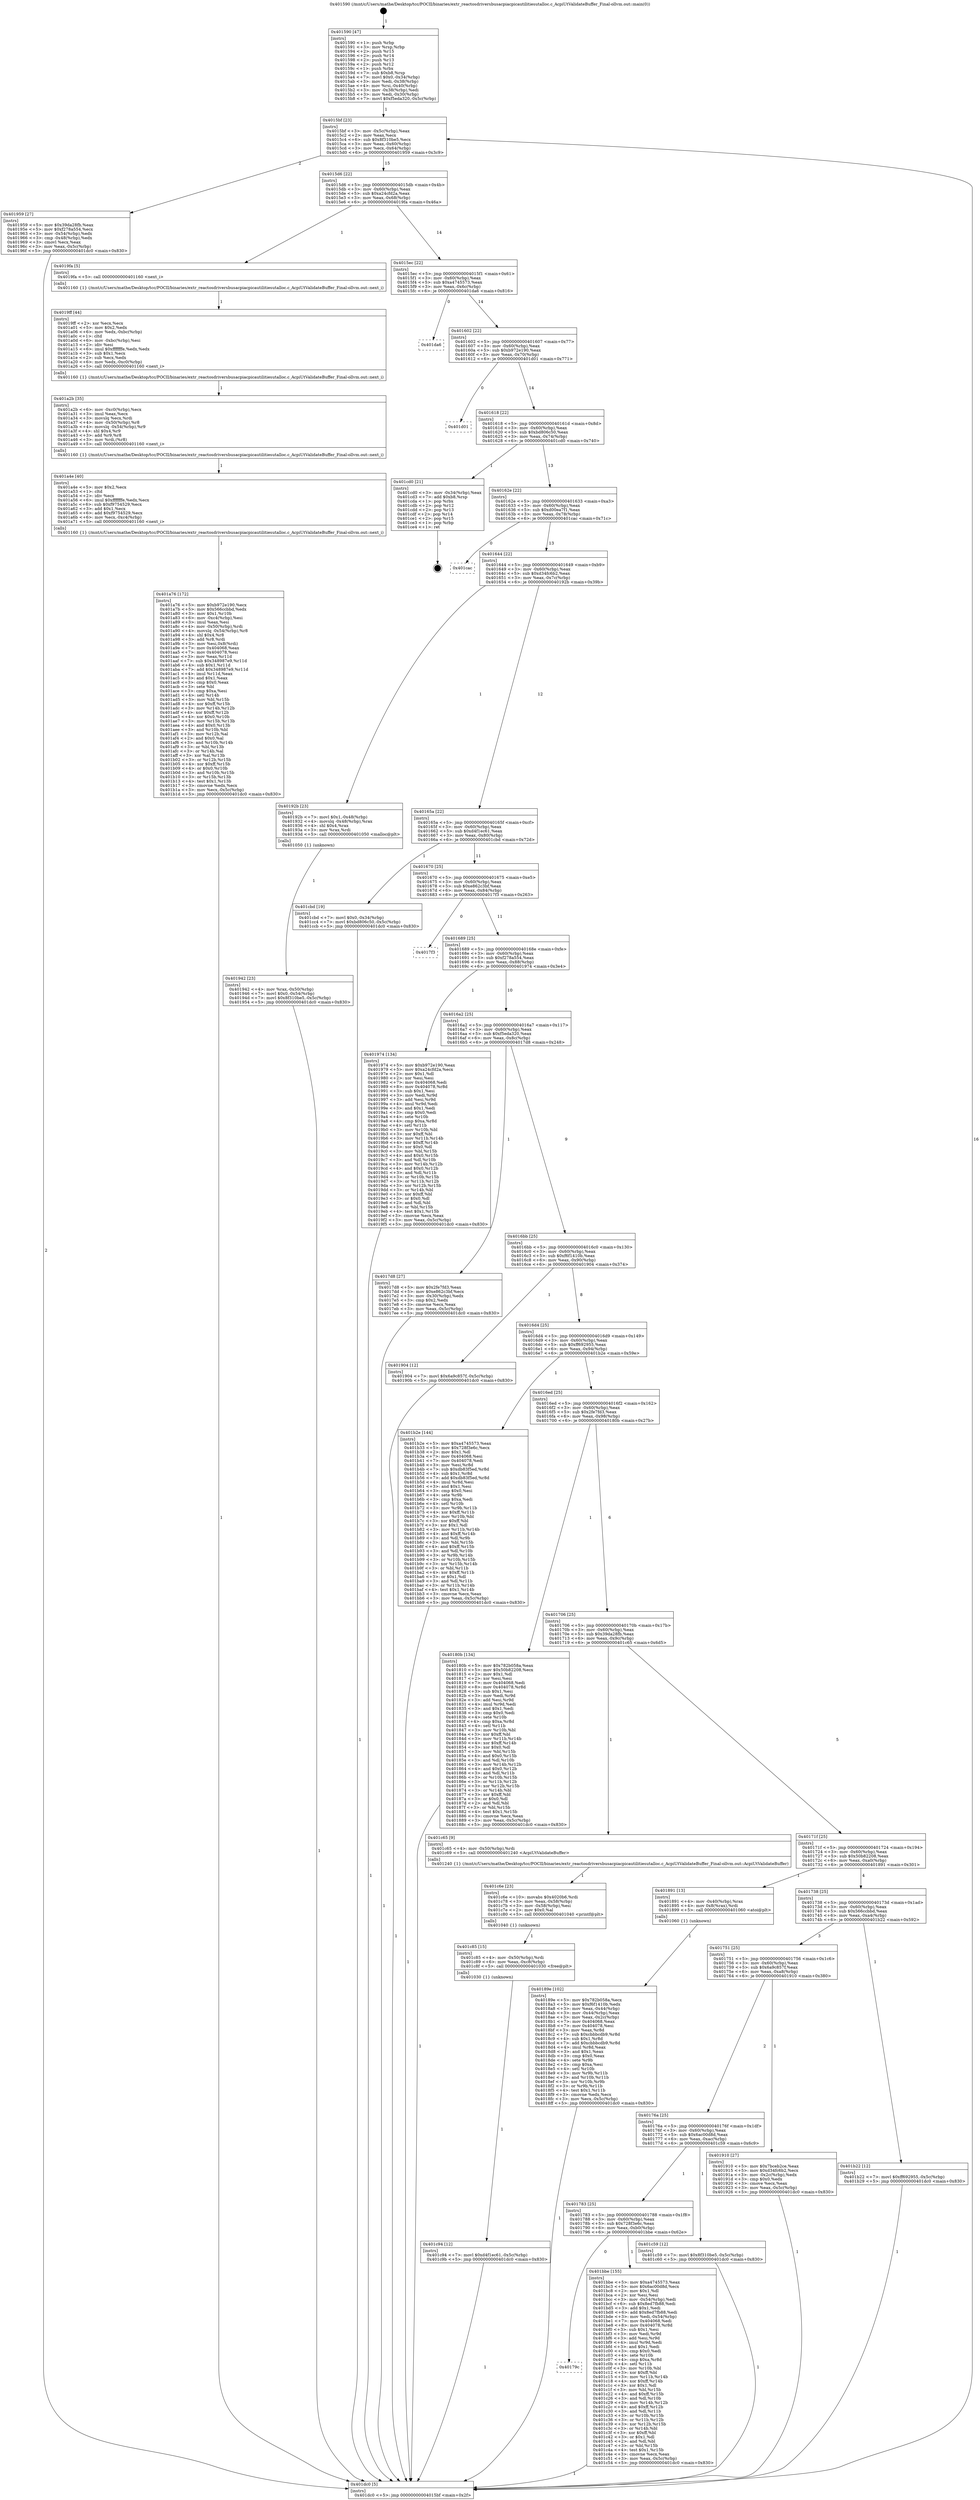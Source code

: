 digraph "0x401590" {
  label = "0x401590 (/mnt/c/Users/mathe/Desktop/tcc/POCII/binaries/extr_reactosdriversbusacpiacpicautilitiesutalloc.c_AcpiUtValidateBuffer_Final-ollvm.out::main(0))"
  labelloc = "t"
  node[shape=record]

  Entry [label="",width=0.3,height=0.3,shape=circle,fillcolor=black,style=filled]
  "0x4015bf" [label="{
     0x4015bf [23]\l
     | [instrs]\l
     &nbsp;&nbsp;0x4015bf \<+3\>: mov -0x5c(%rbp),%eax\l
     &nbsp;&nbsp;0x4015c2 \<+2\>: mov %eax,%ecx\l
     &nbsp;&nbsp;0x4015c4 \<+6\>: sub $0x8f310be5,%ecx\l
     &nbsp;&nbsp;0x4015ca \<+3\>: mov %eax,-0x60(%rbp)\l
     &nbsp;&nbsp;0x4015cd \<+3\>: mov %ecx,-0x64(%rbp)\l
     &nbsp;&nbsp;0x4015d0 \<+6\>: je 0000000000401959 \<main+0x3c9\>\l
  }"]
  "0x401959" [label="{
     0x401959 [27]\l
     | [instrs]\l
     &nbsp;&nbsp;0x401959 \<+5\>: mov $0x39da28fb,%eax\l
     &nbsp;&nbsp;0x40195e \<+5\>: mov $0xf278a554,%ecx\l
     &nbsp;&nbsp;0x401963 \<+3\>: mov -0x54(%rbp),%edx\l
     &nbsp;&nbsp;0x401966 \<+3\>: cmp -0x48(%rbp),%edx\l
     &nbsp;&nbsp;0x401969 \<+3\>: cmovl %ecx,%eax\l
     &nbsp;&nbsp;0x40196c \<+3\>: mov %eax,-0x5c(%rbp)\l
     &nbsp;&nbsp;0x40196f \<+5\>: jmp 0000000000401dc0 \<main+0x830\>\l
  }"]
  "0x4015d6" [label="{
     0x4015d6 [22]\l
     | [instrs]\l
     &nbsp;&nbsp;0x4015d6 \<+5\>: jmp 00000000004015db \<main+0x4b\>\l
     &nbsp;&nbsp;0x4015db \<+3\>: mov -0x60(%rbp),%eax\l
     &nbsp;&nbsp;0x4015de \<+5\>: sub $0xa24cfd2a,%eax\l
     &nbsp;&nbsp;0x4015e3 \<+3\>: mov %eax,-0x68(%rbp)\l
     &nbsp;&nbsp;0x4015e6 \<+6\>: je 00000000004019fa \<main+0x46a\>\l
  }"]
  Exit [label="",width=0.3,height=0.3,shape=circle,fillcolor=black,style=filled,peripheries=2]
  "0x4019fa" [label="{
     0x4019fa [5]\l
     | [instrs]\l
     &nbsp;&nbsp;0x4019fa \<+5\>: call 0000000000401160 \<next_i\>\l
     | [calls]\l
     &nbsp;&nbsp;0x401160 \{1\} (/mnt/c/Users/mathe/Desktop/tcc/POCII/binaries/extr_reactosdriversbusacpiacpicautilitiesutalloc.c_AcpiUtValidateBuffer_Final-ollvm.out::next_i)\l
  }"]
  "0x4015ec" [label="{
     0x4015ec [22]\l
     | [instrs]\l
     &nbsp;&nbsp;0x4015ec \<+5\>: jmp 00000000004015f1 \<main+0x61\>\l
     &nbsp;&nbsp;0x4015f1 \<+3\>: mov -0x60(%rbp),%eax\l
     &nbsp;&nbsp;0x4015f4 \<+5\>: sub $0xa4745573,%eax\l
     &nbsp;&nbsp;0x4015f9 \<+3\>: mov %eax,-0x6c(%rbp)\l
     &nbsp;&nbsp;0x4015fc \<+6\>: je 0000000000401da6 \<main+0x816\>\l
  }"]
  "0x401c94" [label="{
     0x401c94 [12]\l
     | [instrs]\l
     &nbsp;&nbsp;0x401c94 \<+7\>: movl $0xd4f1ec61,-0x5c(%rbp)\l
     &nbsp;&nbsp;0x401c9b \<+5\>: jmp 0000000000401dc0 \<main+0x830\>\l
  }"]
  "0x401da6" [label="{
     0x401da6\l
  }", style=dashed]
  "0x401602" [label="{
     0x401602 [22]\l
     | [instrs]\l
     &nbsp;&nbsp;0x401602 \<+5\>: jmp 0000000000401607 \<main+0x77\>\l
     &nbsp;&nbsp;0x401607 \<+3\>: mov -0x60(%rbp),%eax\l
     &nbsp;&nbsp;0x40160a \<+5\>: sub $0xb972e190,%eax\l
     &nbsp;&nbsp;0x40160f \<+3\>: mov %eax,-0x70(%rbp)\l
     &nbsp;&nbsp;0x401612 \<+6\>: je 0000000000401d01 \<main+0x771\>\l
  }"]
  "0x401c85" [label="{
     0x401c85 [15]\l
     | [instrs]\l
     &nbsp;&nbsp;0x401c85 \<+4\>: mov -0x50(%rbp),%rdi\l
     &nbsp;&nbsp;0x401c89 \<+6\>: mov %eax,-0xc8(%rbp)\l
     &nbsp;&nbsp;0x401c8f \<+5\>: call 0000000000401030 \<free@plt\>\l
     | [calls]\l
     &nbsp;&nbsp;0x401030 \{1\} (unknown)\l
  }"]
  "0x401d01" [label="{
     0x401d01\l
  }", style=dashed]
  "0x401618" [label="{
     0x401618 [22]\l
     | [instrs]\l
     &nbsp;&nbsp;0x401618 \<+5\>: jmp 000000000040161d \<main+0x8d\>\l
     &nbsp;&nbsp;0x40161d \<+3\>: mov -0x60(%rbp),%eax\l
     &nbsp;&nbsp;0x401620 \<+5\>: sub $0xbd806c50,%eax\l
     &nbsp;&nbsp;0x401625 \<+3\>: mov %eax,-0x74(%rbp)\l
     &nbsp;&nbsp;0x401628 \<+6\>: je 0000000000401cd0 \<main+0x740\>\l
  }"]
  "0x401c6e" [label="{
     0x401c6e [23]\l
     | [instrs]\l
     &nbsp;&nbsp;0x401c6e \<+10\>: movabs $0x4020b6,%rdi\l
     &nbsp;&nbsp;0x401c78 \<+3\>: mov %eax,-0x58(%rbp)\l
     &nbsp;&nbsp;0x401c7b \<+3\>: mov -0x58(%rbp),%esi\l
     &nbsp;&nbsp;0x401c7e \<+2\>: mov $0x0,%al\l
     &nbsp;&nbsp;0x401c80 \<+5\>: call 0000000000401040 \<printf@plt\>\l
     | [calls]\l
     &nbsp;&nbsp;0x401040 \{1\} (unknown)\l
  }"]
  "0x401cd0" [label="{
     0x401cd0 [21]\l
     | [instrs]\l
     &nbsp;&nbsp;0x401cd0 \<+3\>: mov -0x34(%rbp),%eax\l
     &nbsp;&nbsp;0x401cd3 \<+7\>: add $0xb8,%rsp\l
     &nbsp;&nbsp;0x401cda \<+1\>: pop %rbx\l
     &nbsp;&nbsp;0x401cdb \<+2\>: pop %r12\l
     &nbsp;&nbsp;0x401cdd \<+2\>: pop %r13\l
     &nbsp;&nbsp;0x401cdf \<+2\>: pop %r14\l
     &nbsp;&nbsp;0x401ce1 \<+2\>: pop %r15\l
     &nbsp;&nbsp;0x401ce3 \<+1\>: pop %rbp\l
     &nbsp;&nbsp;0x401ce4 \<+1\>: ret\l
  }"]
  "0x40162e" [label="{
     0x40162e [22]\l
     | [instrs]\l
     &nbsp;&nbsp;0x40162e \<+5\>: jmp 0000000000401633 \<main+0xa3\>\l
     &nbsp;&nbsp;0x401633 \<+3\>: mov -0x60(%rbp),%eax\l
     &nbsp;&nbsp;0x401636 \<+5\>: sub $0xd00ea7f1,%eax\l
     &nbsp;&nbsp;0x40163b \<+3\>: mov %eax,-0x78(%rbp)\l
     &nbsp;&nbsp;0x40163e \<+6\>: je 0000000000401cac \<main+0x71c\>\l
  }"]
  "0x40179c" [label="{
     0x40179c\l
  }", style=dashed]
  "0x401cac" [label="{
     0x401cac\l
  }", style=dashed]
  "0x401644" [label="{
     0x401644 [22]\l
     | [instrs]\l
     &nbsp;&nbsp;0x401644 \<+5\>: jmp 0000000000401649 \<main+0xb9\>\l
     &nbsp;&nbsp;0x401649 \<+3\>: mov -0x60(%rbp),%eax\l
     &nbsp;&nbsp;0x40164c \<+5\>: sub $0xd34fc6b2,%eax\l
     &nbsp;&nbsp;0x401651 \<+3\>: mov %eax,-0x7c(%rbp)\l
     &nbsp;&nbsp;0x401654 \<+6\>: je 000000000040192b \<main+0x39b\>\l
  }"]
  "0x401bbe" [label="{
     0x401bbe [155]\l
     | [instrs]\l
     &nbsp;&nbsp;0x401bbe \<+5\>: mov $0xa4745573,%eax\l
     &nbsp;&nbsp;0x401bc3 \<+5\>: mov $0x6ac00d8d,%ecx\l
     &nbsp;&nbsp;0x401bc8 \<+2\>: mov $0x1,%dl\l
     &nbsp;&nbsp;0x401bca \<+2\>: xor %esi,%esi\l
     &nbsp;&nbsp;0x401bcc \<+3\>: mov -0x54(%rbp),%edi\l
     &nbsp;&nbsp;0x401bcf \<+6\>: sub $0x8ed7fb88,%edi\l
     &nbsp;&nbsp;0x401bd5 \<+3\>: add $0x1,%edi\l
     &nbsp;&nbsp;0x401bd8 \<+6\>: add $0x8ed7fb88,%edi\l
     &nbsp;&nbsp;0x401bde \<+3\>: mov %edi,-0x54(%rbp)\l
     &nbsp;&nbsp;0x401be1 \<+7\>: mov 0x404068,%edi\l
     &nbsp;&nbsp;0x401be8 \<+8\>: mov 0x404078,%r8d\l
     &nbsp;&nbsp;0x401bf0 \<+3\>: sub $0x1,%esi\l
     &nbsp;&nbsp;0x401bf3 \<+3\>: mov %edi,%r9d\l
     &nbsp;&nbsp;0x401bf6 \<+3\>: add %esi,%r9d\l
     &nbsp;&nbsp;0x401bf9 \<+4\>: imul %r9d,%edi\l
     &nbsp;&nbsp;0x401bfd \<+3\>: and $0x1,%edi\l
     &nbsp;&nbsp;0x401c00 \<+3\>: cmp $0x0,%edi\l
     &nbsp;&nbsp;0x401c03 \<+4\>: sete %r10b\l
     &nbsp;&nbsp;0x401c07 \<+4\>: cmp $0xa,%r8d\l
     &nbsp;&nbsp;0x401c0b \<+4\>: setl %r11b\l
     &nbsp;&nbsp;0x401c0f \<+3\>: mov %r10b,%bl\l
     &nbsp;&nbsp;0x401c12 \<+3\>: xor $0xff,%bl\l
     &nbsp;&nbsp;0x401c15 \<+3\>: mov %r11b,%r14b\l
     &nbsp;&nbsp;0x401c18 \<+4\>: xor $0xff,%r14b\l
     &nbsp;&nbsp;0x401c1c \<+3\>: xor $0x1,%dl\l
     &nbsp;&nbsp;0x401c1f \<+3\>: mov %bl,%r15b\l
     &nbsp;&nbsp;0x401c22 \<+4\>: and $0xff,%r15b\l
     &nbsp;&nbsp;0x401c26 \<+3\>: and %dl,%r10b\l
     &nbsp;&nbsp;0x401c29 \<+3\>: mov %r14b,%r12b\l
     &nbsp;&nbsp;0x401c2c \<+4\>: and $0xff,%r12b\l
     &nbsp;&nbsp;0x401c30 \<+3\>: and %dl,%r11b\l
     &nbsp;&nbsp;0x401c33 \<+3\>: or %r10b,%r15b\l
     &nbsp;&nbsp;0x401c36 \<+3\>: or %r11b,%r12b\l
     &nbsp;&nbsp;0x401c39 \<+3\>: xor %r12b,%r15b\l
     &nbsp;&nbsp;0x401c3c \<+3\>: or %r14b,%bl\l
     &nbsp;&nbsp;0x401c3f \<+3\>: xor $0xff,%bl\l
     &nbsp;&nbsp;0x401c42 \<+3\>: or $0x1,%dl\l
     &nbsp;&nbsp;0x401c45 \<+2\>: and %dl,%bl\l
     &nbsp;&nbsp;0x401c47 \<+3\>: or %bl,%r15b\l
     &nbsp;&nbsp;0x401c4a \<+4\>: test $0x1,%r15b\l
     &nbsp;&nbsp;0x401c4e \<+3\>: cmovne %ecx,%eax\l
     &nbsp;&nbsp;0x401c51 \<+3\>: mov %eax,-0x5c(%rbp)\l
     &nbsp;&nbsp;0x401c54 \<+5\>: jmp 0000000000401dc0 \<main+0x830\>\l
  }"]
  "0x40192b" [label="{
     0x40192b [23]\l
     | [instrs]\l
     &nbsp;&nbsp;0x40192b \<+7\>: movl $0x1,-0x48(%rbp)\l
     &nbsp;&nbsp;0x401932 \<+4\>: movslq -0x48(%rbp),%rax\l
     &nbsp;&nbsp;0x401936 \<+4\>: shl $0x4,%rax\l
     &nbsp;&nbsp;0x40193a \<+3\>: mov %rax,%rdi\l
     &nbsp;&nbsp;0x40193d \<+5\>: call 0000000000401050 \<malloc@plt\>\l
     | [calls]\l
     &nbsp;&nbsp;0x401050 \{1\} (unknown)\l
  }"]
  "0x40165a" [label="{
     0x40165a [22]\l
     | [instrs]\l
     &nbsp;&nbsp;0x40165a \<+5\>: jmp 000000000040165f \<main+0xcf\>\l
     &nbsp;&nbsp;0x40165f \<+3\>: mov -0x60(%rbp),%eax\l
     &nbsp;&nbsp;0x401662 \<+5\>: sub $0xd4f1ec61,%eax\l
     &nbsp;&nbsp;0x401667 \<+3\>: mov %eax,-0x80(%rbp)\l
     &nbsp;&nbsp;0x40166a \<+6\>: je 0000000000401cbd \<main+0x72d\>\l
  }"]
  "0x401783" [label="{
     0x401783 [25]\l
     | [instrs]\l
     &nbsp;&nbsp;0x401783 \<+5\>: jmp 0000000000401788 \<main+0x1f8\>\l
     &nbsp;&nbsp;0x401788 \<+3\>: mov -0x60(%rbp),%eax\l
     &nbsp;&nbsp;0x40178b \<+5\>: sub $0x728f3e6c,%eax\l
     &nbsp;&nbsp;0x401790 \<+6\>: mov %eax,-0xb0(%rbp)\l
     &nbsp;&nbsp;0x401796 \<+6\>: je 0000000000401bbe \<main+0x62e\>\l
  }"]
  "0x401cbd" [label="{
     0x401cbd [19]\l
     | [instrs]\l
     &nbsp;&nbsp;0x401cbd \<+7\>: movl $0x0,-0x34(%rbp)\l
     &nbsp;&nbsp;0x401cc4 \<+7\>: movl $0xbd806c50,-0x5c(%rbp)\l
     &nbsp;&nbsp;0x401ccb \<+5\>: jmp 0000000000401dc0 \<main+0x830\>\l
  }"]
  "0x401670" [label="{
     0x401670 [25]\l
     | [instrs]\l
     &nbsp;&nbsp;0x401670 \<+5\>: jmp 0000000000401675 \<main+0xe5\>\l
     &nbsp;&nbsp;0x401675 \<+3\>: mov -0x60(%rbp),%eax\l
     &nbsp;&nbsp;0x401678 \<+5\>: sub $0xe862c3bf,%eax\l
     &nbsp;&nbsp;0x40167d \<+6\>: mov %eax,-0x84(%rbp)\l
     &nbsp;&nbsp;0x401683 \<+6\>: je 00000000004017f3 \<main+0x263\>\l
  }"]
  "0x401c59" [label="{
     0x401c59 [12]\l
     | [instrs]\l
     &nbsp;&nbsp;0x401c59 \<+7\>: movl $0x8f310be5,-0x5c(%rbp)\l
     &nbsp;&nbsp;0x401c60 \<+5\>: jmp 0000000000401dc0 \<main+0x830\>\l
  }"]
  "0x4017f3" [label="{
     0x4017f3\l
  }", style=dashed]
  "0x401689" [label="{
     0x401689 [25]\l
     | [instrs]\l
     &nbsp;&nbsp;0x401689 \<+5\>: jmp 000000000040168e \<main+0xfe\>\l
     &nbsp;&nbsp;0x40168e \<+3\>: mov -0x60(%rbp),%eax\l
     &nbsp;&nbsp;0x401691 \<+5\>: sub $0xf278a554,%eax\l
     &nbsp;&nbsp;0x401696 \<+6\>: mov %eax,-0x88(%rbp)\l
     &nbsp;&nbsp;0x40169c \<+6\>: je 0000000000401974 \<main+0x3e4\>\l
  }"]
  "0x401a76" [label="{
     0x401a76 [172]\l
     | [instrs]\l
     &nbsp;&nbsp;0x401a76 \<+5\>: mov $0xb972e190,%ecx\l
     &nbsp;&nbsp;0x401a7b \<+5\>: mov $0x566ccbbd,%edx\l
     &nbsp;&nbsp;0x401a80 \<+3\>: mov $0x1,%r10b\l
     &nbsp;&nbsp;0x401a83 \<+6\>: mov -0xc4(%rbp),%esi\l
     &nbsp;&nbsp;0x401a89 \<+3\>: imul %eax,%esi\l
     &nbsp;&nbsp;0x401a8c \<+4\>: mov -0x50(%rbp),%rdi\l
     &nbsp;&nbsp;0x401a90 \<+4\>: movslq -0x54(%rbp),%r8\l
     &nbsp;&nbsp;0x401a94 \<+4\>: shl $0x4,%r8\l
     &nbsp;&nbsp;0x401a98 \<+3\>: add %r8,%rdi\l
     &nbsp;&nbsp;0x401a9b \<+3\>: mov %esi,0x8(%rdi)\l
     &nbsp;&nbsp;0x401a9e \<+7\>: mov 0x404068,%eax\l
     &nbsp;&nbsp;0x401aa5 \<+7\>: mov 0x404078,%esi\l
     &nbsp;&nbsp;0x401aac \<+3\>: mov %eax,%r11d\l
     &nbsp;&nbsp;0x401aaf \<+7\>: sub $0x348987e9,%r11d\l
     &nbsp;&nbsp;0x401ab6 \<+4\>: sub $0x1,%r11d\l
     &nbsp;&nbsp;0x401aba \<+7\>: add $0x348987e9,%r11d\l
     &nbsp;&nbsp;0x401ac1 \<+4\>: imul %r11d,%eax\l
     &nbsp;&nbsp;0x401ac5 \<+3\>: and $0x1,%eax\l
     &nbsp;&nbsp;0x401ac8 \<+3\>: cmp $0x0,%eax\l
     &nbsp;&nbsp;0x401acb \<+3\>: sete %bl\l
     &nbsp;&nbsp;0x401ace \<+3\>: cmp $0xa,%esi\l
     &nbsp;&nbsp;0x401ad1 \<+4\>: setl %r14b\l
     &nbsp;&nbsp;0x401ad5 \<+3\>: mov %bl,%r15b\l
     &nbsp;&nbsp;0x401ad8 \<+4\>: xor $0xff,%r15b\l
     &nbsp;&nbsp;0x401adc \<+3\>: mov %r14b,%r12b\l
     &nbsp;&nbsp;0x401adf \<+4\>: xor $0xff,%r12b\l
     &nbsp;&nbsp;0x401ae3 \<+4\>: xor $0x0,%r10b\l
     &nbsp;&nbsp;0x401ae7 \<+3\>: mov %r15b,%r13b\l
     &nbsp;&nbsp;0x401aea \<+4\>: and $0x0,%r13b\l
     &nbsp;&nbsp;0x401aee \<+3\>: and %r10b,%bl\l
     &nbsp;&nbsp;0x401af1 \<+3\>: mov %r12b,%al\l
     &nbsp;&nbsp;0x401af4 \<+2\>: and $0x0,%al\l
     &nbsp;&nbsp;0x401af6 \<+3\>: and %r10b,%r14b\l
     &nbsp;&nbsp;0x401af9 \<+3\>: or %bl,%r13b\l
     &nbsp;&nbsp;0x401afc \<+3\>: or %r14b,%al\l
     &nbsp;&nbsp;0x401aff \<+3\>: xor %al,%r13b\l
     &nbsp;&nbsp;0x401b02 \<+3\>: or %r12b,%r15b\l
     &nbsp;&nbsp;0x401b05 \<+4\>: xor $0xff,%r15b\l
     &nbsp;&nbsp;0x401b09 \<+4\>: or $0x0,%r10b\l
     &nbsp;&nbsp;0x401b0d \<+3\>: and %r10b,%r15b\l
     &nbsp;&nbsp;0x401b10 \<+3\>: or %r15b,%r13b\l
     &nbsp;&nbsp;0x401b13 \<+4\>: test $0x1,%r13b\l
     &nbsp;&nbsp;0x401b17 \<+3\>: cmovne %edx,%ecx\l
     &nbsp;&nbsp;0x401b1a \<+3\>: mov %ecx,-0x5c(%rbp)\l
     &nbsp;&nbsp;0x401b1d \<+5\>: jmp 0000000000401dc0 \<main+0x830\>\l
  }"]
  "0x401974" [label="{
     0x401974 [134]\l
     | [instrs]\l
     &nbsp;&nbsp;0x401974 \<+5\>: mov $0xb972e190,%eax\l
     &nbsp;&nbsp;0x401979 \<+5\>: mov $0xa24cfd2a,%ecx\l
     &nbsp;&nbsp;0x40197e \<+2\>: mov $0x1,%dl\l
     &nbsp;&nbsp;0x401980 \<+2\>: xor %esi,%esi\l
     &nbsp;&nbsp;0x401982 \<+7\>: mov 0x404068,%edi\l
     &nbsp;&nbsp;0x401989 \<+8\>: mov 0x404078,%r8d\l
     &nbsp;&nbsp;0x401991 \<+3\>: sub $0x1,%esi\l
     &nbsp;&nbsp;0x401994 \<+3\>: mov %edi,%r9d\l
     &nbsp;&nbsp;0x401997 \<+3\>: add %esi,%r9d\l
     &nbsp;&nbsp;0x40199a \<+4\>: imul %r9d,%edi\l
     &nbsp;&nbsp;0x40199e \<+3\>: and $0x1,%edi\l
     &nbsp;&nbsp;0x4019a1 \<+3\>: cmp $0x0,%edi\l
     &nbsp;&nbsp;0x4019a4 \<+4\>: sete %r10b\l
     &nbsp;&nbsp;0x4019a8 \<+4\>: cmp $0xa,%r8d\l
     &nbsp;&nbsp;0x4019ac \<+4\>: setl %r11b\l
     &nbsp;&nbsp;0x4019b0 \<+3\>: mov %r10b,%bl\l
     &nbsp;&nbsp;0x4019b3 \<+3\>: xor $0xff,%bl\l
     &nbsp;&nbsp;0x4019b6 \<+3\>: mov %r11b,%r14b\l
     &nbsp;&nbsp;0x4019b9 \<+4\>: xor $0xff,%r14b\l
     &nbsp;&nbsp;0x4019bd \<+3\>: xor $0x0,%dl\l
     &nbsp;&nbsp;0x4019c0 \<+3\>: mov %bl,%r15b\l
     &nbsp;&nbsp;0x4019c3 \<+4\>: and $0x0,%r15b\l
     &nbsp;&nbsp;0x4019c7 \<+3\>: and %dl,%r10b\l
     &nbsp;&nbsp;0x4019ca \<+3\>: mov %r14b,%r12b\l
     &nbsp;&nbsp;0x4019cd \<+4\>: and $0x0,%r12b\l
     &nbsp;&nbsp;0x4019d1 \<+3\>: and %dl,%r11b\l
     &nbsp;&nbsp;0x4019d4 \<+3\>: or %r10b,%r15b\l
     &nbsp;&nbsp;0x4019d7 \<+3\>: or %r11b,%r12b\l
     &nbsp;&nbsp;0x4019da \<+3\>: xor %r12b,%r15b\l
     &nbsp;&nbsp;0x4019dd \<+3\>: or %r14b,%bl\l
     &nbsp;&nbsp;0x4019e0 \<+3\>: xor $0xff,%bl\l
     &nbsp;&nbsp;0x4019e3 \<+3\>: or $0x0,%dl\l
     &nbsp;&nbsp;0x4019e6 \<+2\>: and %dl,%bl\l
     &nbsp;&nbsp;0x4019e8 \<+3\>: or %bl,%r15b\l
     &nbsp;&nbsp;0x4019eb \<+4\>: test $0x1,%r15b\l
     &nbsp;&nbsp;0x4019ef \<+3\>: cmovne %ecx,%eax\l
     &nbsp;&nbsp;0x4019f2 \<+3\>: mov %eax,-0x5c(%rbp)\l
     &nbsp;&nbsp;0x4019f5 \<+5\>: jmp 0000000000401dc0 \<main+0x830\>\l
  }"]
  "0x4016a2" [label="{
     0x4016a2 [25]\l
     | [instrs]\l
     &nbsp;&nbsp;0x4016a2 \<+5\>: jmp 00000000004016a7 \<main+0x117\>\l
     &nbsp;&nbsp;0x4016a7 \<+3\>: mov -0x60(%rbp),%eax\l
     &nbsp;&nbsp;0x4016aa \<+5\>: sub $0xf5eda320,%eax\l
     &nbsp;&nbsp;0x4016af \<+6\>: mov %eax,-0x8c(%rbp)\l
     &nbsp;&nbsp;0x4016b5 \<+6\>: je 00000000004017d8 \<main+0x248\>\l
  }"]
  "0x401a4e" [label="{
     0x401a4e [40]\l
     | [instrs]\l
     &nbsp;&nbsp;0x401a4e \<+5\>: mov $0x2,%ecx\l
     &nbsp;&nbsp;0x401a53 \<+1\>: cltd\l
     &nbsp;&nbsp;0x401a54 \<+2\>: idiv %ecx\l
     &nbsp;&nbsp;0x401a56 \<+6\>: imul $0xfffffffe,%edx,%ecx\l
     &nbsp;&nbsp;0x401a5c \<+6\>: sub $0xf9754529,%ecx\l
     &nbsp;&nbsp;0x401a62 \<+3\>: add $0x1,%ecx\l
     &nbsp;&nbsp;0x401a65 \<+6\>: add $0xf9754529,%ecx\l
     &nbsp;&nbsp;0x401a6b \<+6\>: mov %ecx,-0xc4(%rbp)\l
     &nbsp;&nbsp;0x401a71 \<+5\>: call 0000000000401160 \<next_i\>\l
     | [calls]\l
     &nbsp;&nbsp;0x401160 \{1\} (/mnt/c/Users/mathe/Desktop/tcc/POCII/binaries/extr_reactosdriversbusacpiacpicautilitiesutalloc.c_AcpiUtValidateBuffer_Final-ollvm.out::next_i)\l
  }"]
  "0x4017d8" [label="{
     0x4017d8 [27]\l
     | [instrs]\l
     &nbsp;&nbsp;0x4017d8 \<+5\>: mov $0x2fe7fd3,%eax\l
     &nbsp;&nbsp;0x4017dd \<+5\>: mov $0xe862c3bf,%ecx\l
     &nbsp;&nbsp;0x4017e2 \<+3\>: mov -0x30(%rbp),%edx\l
     &nbsp;&nbsp;0x4017e5 \<+3\>: cmp $0x2,%edx\l
     &nbsp;&nbsp;0x4017e8 \<+3\>: cmovne %ecx,%eax\l
     &nbsp;&nbsp;0x4017eb \<+3\>: mov %eax,-0x5c(%rbp)\l
     &nbsp;&nbsp;0x4017ee \<+5\>: jmp 0000000000401dc0 \<main+0x830\>\l
  }"]
  "0x4016bb" [label="{
     0x4016bb [25]\l
     | [instrs]\l
     &nbsp;&nbsp;0x4016bb \<+5\>: jmp 00000000004016c0 \<main+0x130\>\l
     &nbsp;&nbsp;0x4016c0 \<+3\>: mov -0x60(%rbp),%eax\l
     &nbsp;&nbsp;0x4016c3 \<+5\>: sub $0xf6f1410b,%eax\l
     &nbsp;&nbsp;0x4016c8 \<+6\>: mov %eax,-0x90(%rbp)\l
     &nbsp;&nbsp;0x4016ce \<+6\>: je 0000000000401904 \<main+0x374\>\l
  }"]
  "0x401dc0" [label="{
     0x401dc0 [5]\l
     | [instrs]\l
     &nbsp;&nbsp;0x401dc0 \<+5\>: jmp 00000000004015bf \<main+0x2f\>\l
  }"]
  "0x401590" [label="{
     0x401590 [47]\l
     | [instrs]\l
     &nbsp;&nbsp;0x401590 \<+1\>: push %rbp\l
     &nbsp;&nbsp;0x401591 \<+3\>: mov %rsp,%rbp\l
     &nbsp;&nbsp;0x401594 \<+2\>: push %r15\l
     &nbsp;&nbsp;0x401596 \<+2\>: push %r14\l
     &nbsp;&nbsp;0x401598 \<+2\>: push %r13\l
     &nbsp;&nbsp;0x40159a \<+2\>: push %r12\l
     &nbsp;&nbsp;0x40159c \<+1\>: push %rbx\l
     &nbsp;&nbsp;0x40159d \<+7\>: sub $0xb8,%rsp\l
     &nbsp;&nbsp;0x4015a4 \<+7\>: movl $0x0,-0x34(%rbp)\l
     &nbsp;&nbsp;0x4015ab \<+3\>: mov %edi,-0x38(%rbp)\l
     &nbsp;&nbsp;0x4015ae \<+4\>: mov %rsi,-0x40(%rbp)\l
     &nbsp;&nbsp;0x4015b2 \<+3\>: mov -0x38(%rbp),%edi\l
     &nbsp;&nbsp;0x4015b5 \<+3\>: mov %edi,-0x30(%rbp)\l
     &nbsp;&nbsp;0x4015b8 \<+7\>: movl $0xf5eda320,-0x5c(%rbp)\l
  }"]
  "0x401a2b" [label="{
     0x401a2b [35]\l
     | [instrs]\l
     &nbsp;&nbsp;0x401a2b \<+6\>: mov -0xc0(%rbp),%ecx\l
     &nbsp;&nbsp;0x401a31 \<+3\>: imul %eax,%ecx\l
     &nbsp;&nbsp;0x401a34 \<+3\>: movslq %ecx,%rdi\l
     &nbsp;&nbsp;0x401a37 \<+4\>: mov -0x50(%rbp),%r8\l
     &nbsp;&nbsp;0x401a3b \<+4\>: movslq -0x54(%rbp),%r9\l
     &nbsp;&nbsp;0x401a3f \<+4\>: shl $0x4,%r9\l
     &nbsp;&nbsp;0x401a43 \<+3\>: add %r9,%r8\l
     &nbsp;&nbsp;0x401a46 \<+3\>: mov %rdi,(%r8)\l
     &nbsp;&nbsp;0x401a49 \<+5\>: call 0000000000401160 \<next_i\>\l
     | [calls]\l
     &nbsp;&nbsp;0x401160 \{1\} (/mnt/c/Users/mathe/Desktop/tcc/POCII/binaries/extr_reactosdriversbusacpiacpicautilitiesutalloc.c_AcpiUtValidateBuffer_Final-ollvm.out::next_i)\l
  }"]
  "0x401904" [label="{
     0x401904 [12]\l
     | [instrs]\l
     &nbsp;&nbsp;0x401904 \<+7\>: movl $0x6a9c857f,-0x5c(%rbp)\l
     &nbsp;&nbsp;0x40190b \<+5\>: jmp 0000000000401dc0 \<main+0x830\>\l
  }"]
  "0x4016d4" [label="{
     0x4016d4 [25]\l
     | [instrs]\l
     &nbsp;&nbsp;0x4016d4 \<+5\>: jmp 00000000004016d9 \<main+0x149\>\l
     &nbsp;&nbsp;0x4016d9 \<+3\>: mov -0x60(%rbp),%eax\l
     &nbsp;&nbsp;0x4016dc \<+5\>: sub $0xff692955,%eax\l
     &nbsp;&nbsp;0x4016e1 \<+6\>: mov %eax,-0x94(%rbp)\l
     &nbsp;&nbsp;0x4016e7 \<+6\>: je 0000000000401b2e \<main+0x59e\>\l
  }"]
  "0x4019ff" [label="{
     0x4019ff [44]\l
     | [instrs]\l
     &nbsp;&nbsp;0x4019ff \<+2\>: xor %ecx,%ecx\l
     &nbsp;&nbsp;0x401a01 \<+5\>: mov $0x2,%edx\l
     &nbsp;&nbsp;0x401a06 \<+6\>: mov %edx,-0xbc(%rbp)\l
     &nbsp;&nbsp;0x401a0c \<+1\>: cltd\l
     &nbsp;&nbsp;0x401a0d \<+6\>: mov -0xbc(%rbp),%esi\l
     &nbsp;&nbsp;0x401a13 \<+2\>: idiv %esi\l
     &nbsp;&nbsp;0x401a15 \<+6\>: imul $0xfffffffe,%edx,%edx\l
     &nbsp;&nbsp;0x401a1b \<+3\>: sub $0x1,%ecx\l
     &nbsp;&nbsp;0x401a1e \<+2\>: sub %ecx,%edx\l
     &nbsp;&nbsp;0x401a20 \<+6\>: mov %edx,-0xc0(%rbp)\l
     &nbsp;&nbsp;0x401a26 \<+5\>: call 0000000000401160 \<next_i\>\l
     | [calls]\l
     &nbsp;&nbsp;0x401160 \{1\} (/mnt/c/Users/mathe/Desktop/tcc/POCII/binaries/extr_reactosdriversbusacpiacpicautilitiesutalloc.c_AcpiUtValidateBuffer_Final-ollvm.out::next_i)\l
  }"]
  "0x401b2e" [label="{
     0x401b2e [144]\l
     | [instrs]\l
     &nbsp;&nbsp;0x401b2e \<+5\>: mov $0xa4745573,%eax\l
     &nbsp;&nbsp;0x401b33 \<+5\>: mov $0x728f3e6c,%ecx\l
     &nbsp;&nbsp;0x401b38 \<+2\>: mov $0x1,%dl\l
     &nbsp;&nbsp;0x401b3a \<+7\>: mov 0x404068,%esi\l
     &nbsp;&nbsp;0x401b41 \<+7\>: mov 0x404078,%edi\l
     &nbsp;&nbsp;0x401b48 \<+3\>: mov %esi,%r8d\l
     &nbsp;&nbsp;0x401b4b \<+7\>: sub $0xdb83f5ed,%r8d\l
     &nbsp;&nbsp;0x401b52 \<+4\>: sub $0x1,%r8d\l
     &nbsp;&nbsp;0x401b56 \<+7\>: add $0xdb83f5ed,%r8d\l
     &nbsp;&nbsp;0x401b5d \<+4\>: imul %r8d,%esi\l
     &nbsp;&nbsp;0x401b61 \<+3\>: and $0x1,%esi\l
     &nbsp;&nbsp;0x401b64 \<+3\>: cmp $0x0,%esi\l
     &nbsp;&nbsp;0x401b67 \<+4\>: sete %r9b\l
     &nbsp;&nbsp;0x401b6b \<+3\>: cmp $0xa,%edi\l
     &nbsp;&nbsp;0x401b6e \<+4\>: setl %r10b\l
     &nbsp;&nbsp;0x401b72 \<+3\>: mov %r9b,%r11b\l
     &nbsp;&nbsp;0x401b75 \<+4\>: xor $0xff,%r11b\l
     &nbsp;&nbsp;0x401b79 \<+3\>: mov %r10b,%bl\l
     &nbsp;&nbsp;0x401b7c \<+3\>: xor $0xff,%bl\l
     &nbsp;&nbsp;0x401b7f \<+3\>: xor $0x1,%dl\l
     &nbsp;&nbsp;0x401b82 \<+3\>: mov %r11b,%r14b\l
     &nbsp;&nbsp;0x401b85 \<+4\>: and $0xff,%r14b\l
     &nbsp;&nbsp;0x401b89 \<+3\>: and %dl,%r9b\l
     &nbsp;&nbsp;0x401b8c \<+3\>: mov %bl,%r15b\l
     &nbsp;&nbsp;0x401b8f \<+4\>: and $0xff,%r15b\l
     &nbsp;&nbsp;0x401b93 \<+3\>: and %dl,%r10b\l
     &nbsp;&nbsp;0x401b96 \<+3\>: or %r9b,%r14b\l
     &nbsp;&nbsp;0x401b99 \<+3\>: or %r10b,%r15b\l
     &nbsp;&nbsp;0x401b9c \<+3\>: xor %r15b,%r14b\l
     &nbsp;&nbsp;0x401b9f \<+3\>: or %bl,%r11b\l
     &nbsp;&nbsp;0x401ba2 \<+4\>: xor $0xff,%r11b\l
     &nbsp;&nbsp;0x401ba6 \<+3\>: or $0x1,%dl\l
     &nbsp;&nbsp;0x401ba9 \<+3\>: and %dl,%r11b\l
     &nbsp;&nbsp;0x401bac \<+3\>: or %r11b,%r14b\l
     &nbsp;&nbsp;0x401baf \<+4\>: test $0x1,%r14b\l
     &nbsp;&nbsp;0x401bb3 \<+3\>: cmovne %ecx,%eax\l
     &nbsp;&nbsp;0x401bb6 \<+3\>: mov %eax,-0x5c(%rbp)\l
     &nbsp;&nbsp;0x401bb9 \<+5\>: jmp 0000000000401dc0 \<main+0x830\>\l
  }"]
  "0x4016ed" [label="{
     0x4016ed [25]\l
     | [instrs]\l
     &nbsp;&nbsp;0x4016ed \<+5\>: jmp 00000000004016f2 \<main+0x162\>\l
     &nbsp;&nbsp;0x4016f2 \<+3\>: mov -0x60(%rbp),%eax\l
     &nbsp;&nbsp;0x4016f5 \<+5\>: sub $0x2fe7fd3,%eax\l
     &nbsp;&nbsp;0x4016fa \<+6\>: mov %eax,-0x98(%rbp)\l
     &nbsp;&nbsp;0x401700 \<+6\>: je 000000000040180b \<main+0x27b\>\l
  }"]
  "0x401942" [label="{
     0x401942 [23]\l
     | [instrs]\l
     &nbsp;&nbsp;0x401942 \<+4\>: mov %rax,-0x50(%rbp)\l
     &nbsp;&nbsp;0x401946 \<+7\>: movl $0x0,-0x54(%rbp)\l
     &nbsp;&nbsp;0x40194d \<+7\>: movl $0x8f310be5,-0x5c(%rbp)\l
     &nbsp;&nbsp;0x401954 \<+5\>: jmp 0000000000401dc0 \<main+0x830\>\l
  }"]
  "0x40180b" [label="{
     0x40180b [134]\l
     | [instrs]\l
     &nbsp;&nbsp;0x40180b \<+5\>: mov $0x782b058a,%eax\l
     &nbsp;&nbsp;0x401810 \<+5\>: mov $0x50b82208,%ecx\l
     &nbsp;&nbsp;0x401815 \<+2\>: mov $0x1,%dl\l
     &nbsp;&nbsp;0x401817 \<+2\>: xor %esi,%esi\l
     &nbsp;&nbsp;0x401819 \<+7\>: mov 0x404068,%edi\l
     &nbsp;&nbsp;0x401820 \<+8\>: mov 0x404078,%r8d\l
     &nbsp;&nbsp;0x401828 \<+3\>: sub $0x1,%esi\l
     &nbsp;&nbsp;0x40182b \<+3\>: mov %edi,%r9d\l
     &nbsp;&nbsp;0x40182e \<+3\>: add %esi,%r9d\l
     &nbsp;&nbsp;0x401831 \<+4\>: imul %r9d,%edi\l
     &nbsp;&nbsp;0x401835 \<+3\>: and $0x1,%edi\l
     &nbsp;&nbsp;0x401838 \<+3\>: cmp $0x0,%edi\l
     &nbsp;&nbsp;0x40183b \<+4\>: sete %r10b\l
     &nbsp;&nbsp;0x40183f \<+4\>: cmp $0xa,%r8d\l
     &nbsp;&nbsp;0x401843 \<+4\>: setl %r11b\l
     &nbsp;&nbsp;0x401847 \<+3\>: mov %r10b,%bl\l
     &nbsp;&nbsp;0x40184a \<+3\>: xor $0xff,%bl\l
     &nbsp;&nbsp;0x40184d \<+3\>: mov %r11b,%r14b\l
     &nbsp;&nbsp;0x401850 \<+4\>: xor $0xff,%r14b\l
     &nbsp;&nbsp;0x401854 \<+3\>: xor $0x0,%dl\l
     &nbsp;&nbsp;0x401857 \<+3\>: mov %bl,%r15b\l
     &nbsp;&nbsp;0x40185a \<+4\>: and $0x0,%r15b\l
     &nbsp;&nbsp;0x40185e \<+3\>: and %dl,%r10b\l
     &nbsp;&nbsp;0x401861 \<+3\>: mov %r14b,%r12b\l
     &nbsp;&nbsp;0x401864 \<+4\>: and $0x0,%r12b\l
     &nbsp;&nbsp;0x401868 \<+3\>: and %dl,%r11b\l
     &nbsp;&nbsp;0x40186b \<+3\>: or %r10b,%r15b\l
     &nbsp;&nbsp;0x40186e \<+3\>: or %r11b,%r12b\l
     &nbsp;&nbsp;0x401871 \<+3\>: xor %r12b,%r15b\l
     &nbsp;&nbsp;0x401874 \<+3\>: or %r14b,%bl\l
     &nbsp;&nbsp;0x401877 \<+3\>: xor $0xff,%bl\l
     &nbsp;&nbsp;0x40187a \<+3\>: or $0x0,%dl\l
     &nbsp;&nbsp;0x40187d \<+2\>: and %dl,%bl\l
     &nbsp;&nbsp;0x40187f \<+3\>: or %bl,%r15b\l
     &nbsp;&nbsp;0x401882 \<+4\>: test $0x1,%r15b\l
     &nbsp;&nbsp;0x401886 \<+3\>: cmovne %ecx,%eax\l
     &nbsp;&nbsp;0x401889 \<+3\>: mov %eax,-0x5c(%rbp)\l
     &nbsp;&nbsp;0x40188c \<+5\>: jmp 0000000000401dc0 \<main+0x830\>\l
  }"]
  "0x401706" [label="{
     0x401706 [25]\l
     | [instrs]\l
     &nbsp;&nbsp;0x401706 \<+5\>: jmp 000000000040170b \<main+0x17b\>\l
     &nbsp;&nbsp;0x40170b \<+3\>: mov -0x60(%rbp),%eax\l
     &nbsp;&nbsp;0x40170e \<+5\>: sub $0x39da28fb,%eax\l
     &nbsp;&nbsp;0x401713 \<+6\>: mov %eax,-0x9c(%rbp)\l
     &nbsp;&nbsp;0x401719 \<+6\>: je 0000000000401c65 \<main+0x6d5\>\l
  }"]
  "0x40176a" [label="{
     0x40176a [25]\l
     | [instrs]\l
     &nbsp;&nbsp;0x40176a \<+5\>: jmp 000000000040176f \<main+0x1df\>\l
     &nbsp;&nbsp;0x40176f \<+3\>: mov -0x60(%rbp),%eax\l
     &nbsp;&nbsp;0x401772 \<+5\>: sub $0x6ac00d8d,%eax\l
     &nbsp;&nbsp;0x401777 \<+6\>: mov %eax,-0xac(%rbp)\l
     &nbsp;&nbsp;0x40177d \<+6\>: je 0000000000401c59 \<main+0x6c9\>\l
  }"]
  "0x401c65" [label="{
     0x401c65 [9]\l
     | [instrs]\l
     &nbsp;&nbsp;0x401c65 \<+4\>: mov -0x50(%rbp),%rdi\l
     &nbsp;&nbsp;0x401c69 \<+5\>: call 0000000000401240 \<AcpiUtValidateBuffer\>\l
     | [calls]\l
     &nbsp;&nbsp;0x401240 \{1\} (/mnt/c/Users/mathe/Desktop/tcc/POCII/binaries/extr_reactosdriversbusacpiacpicautilitiesutalloc.c_AcpiUtValidateBuffer_Final-ollvm.out::AcpiUtValidateBuffer)\l
  }"]
  "0x40171f" [label="{
     0x40171f [25]\l
     | [instrs]\l
     &nbsp;&nbsp;0x40171f \<+5\>: jmp 0000000000401724 \<main+0x194\>\l
     &nbsp;&nbsp;0x401724 \<+3\>: mov -0x60(%rbp),%eax\l
     &nbsp;&nbsp;0x401727 \<+5\>: sub $0x50b82208,%eax\l
     &nbsp;&nbsp;0x40172c \<+6\>: mov %eax,-0xa0(%rbp)\l
     &nbsp;&nbsp;0x401732 \<+6\>: je 0000000000401891 \<main+0x301\>\l
  }"]
  "0x401910" [label="{
     0x401910 [27]\l
     | [instrs]\l
     &nbsp;&nbsp;0x401910 \<+5\>: mov $0x7bceb2ce,%eax\l
     &nbsp;&nbsp;0x401915 \<+5\>: mov $0xd34fc6b2,%ecx\l
     &nbsp;&nbsp;0x40191a \<+3\>: mov -0x2c(%rbp),%edx\l
     &nbsp;&nbsp;0x40191d \<+3\>: cmp $0x0,%edx\l
     &nbsp;&nbsp;0x401920 \<+3\>: cmove %ecx,%eax\l
     &nbsp;&nbsp;0x401923 \<+3\>: mov %eax,-0x5c(%rbp)\l
     &nbsp;&nbsp;0x401926 \<+5\>: jmp 0000000000401dc0 \<main+0x830\>\l
  }"]
  "0x401891" [label="{
     0x401891 [13]\l
     | [instrs]\l
     &nbsp;&nbsp;0x401891 \<+4\>: mov -0x40(%rbp),%rax\l
     &nbsp;&nbsp;0x401895 \<+4\>: mov 0x8(%rax),%rdi\l
     &nbsp;&nbsp;0x401899 \<+5\>: call 0000000000401060 \<atoi@plt\>\l
     | [calls]\l
     &nbsp;&nbsp;0x401060 \{1\} (unknown)\l
  }"]
  "0x401738" [label="{
     0x401738 [25]\l
     | [instrs]\l
     &nbsp;&nbsp;0x401738 \<+5\>: jmp 000000000040173d \<main+0x1ad\>\l
     &nbsp;&nbsp;0x40173d \<+3\>: mov -0x60(%rbp),%eax\l
     &nbsp;&nbsp;0x401740 \<+5\>: sub $0x566ccbbd,%eax\l
     &nbsp;&nbsp;0x401745 \<+6\>: mov %eax,-0xa4(%rbp)\l
     &nbsp;&nbsp;0x40174b \<+6\>: je 0000000000401b22 \<main+0x592\>\l
  }"]
  "0x40189e" [label="{
     0x40189e [102]\l
     | [instrs]\l
     &nbsp;&nbsp;0x40189e \<+5\>: mov $0x782b058a,%ecx\l
     &nbsp;&nbsp;0x4018a3 \<+5\>: mov $0xf6f1410b,%edx\l
     &nbsp;&nbsp;0x4018a8 \<+3\>: mov %eax,-0x44(%rbp)\l
     &nbsp;&nbsp;0x4018ab \<+3\>: mov -0x44(%rbp),%eax\l
     &nbsp;&nbsp;0x4018ae \<+3\>: mov %eax,-0x2c(%rbp)\l
     &nbsp;&nbsp;0x4018b1 \<+7\>: mov 0x404068,%eax\l
     &nbsp;&nbsp;0x4018b8 \<+7\>: mov 0x404078,%esi\l
     &nbsp;&nbsp;0x4018bf \<+3\>: mov %eax,%r8d\l
     &nbsp;&nbsp;0x4018c2 \<+7\>: sub $0xcbbbcdb9,%r8d\l
     &nbsp;&nbsp;0x4018c9 \<+4\>: sub $0x1,%r8d\l
     &nbsp;&nbsp;0x4018cd \<+7\>: add $0xcbbbcdb9,%r8d\l
     &nbsp;&nbsp;0x4018d4 \<+4\>: imul %r8d,%eax\l
     &nbsp;&nbsp;0x4018d8 \<+3\>: and $0x1,%eax\l
     &nbsp;&nbsp;0x4018db \<+3\>: cmp $0x0,%eax\l
     &nbsp;&nbsp;0x4018de \<+4\>: sete %r9b\l
     &nbsp;&nbsp;0x4018e2 \<+3\>: cmp $0xa,%esi\l
     &nbsp;&nbsp;0x4018e5 \<+4\>: setl %r10b\l
     &nbsp;&nbsp;0x4018e9 \<+3\>: mov %r9b,%r11b\l
     &nbsp;&nbsp;0x4018ec \<+3\>: and %r10b,%r11b\l
     &nbsp;&nbsp;0x4018ef \<+3\>: xor %r10b,%r9b\l
     &nbsp;&nbsp;0x4018f2 \<+3\>: or %r9b,%r11b\l
     &nbsp;&nbsp;0x4018f5 \<+4\>: test $0x1,%r11b\l
     &nbsp;&nbsp;0x4018f9 \<+3\>: cmovne %edx,%ecx\l
     &nbsp;&nbsp;0x4018fc \<+3\>: mov %ecx,-0x5c(%rbp)\l
     &nbsp;&nbsp;0x4018ff \<+5\>: jmp 0000000000401dc0 \<main+0x830\>\l
  }"]
  "0x401751" [label="{
     0x401751 [25]\l
     | [instrs]\l
     &nbsp;&nbsp;0x401751 \<+5\>: jmp 0000000000401756 \<main+0x1c6\>\l
     &nbsp;&nbsp;0x401756 \<+3\>: mov -0x60(%rbp),%eax\l
     &nbsp;&nbsp;0x401759 \<+5\>: sub $0x6a9c857f,%eax\l
     &nbsp;&nbsp;0x40175e \<+6\>: mov %eax,-0xa8(%rbp)\l
     &nbsp;&nbsp;0x401764 \<+6\>: je 0000000000401910 \<main+0x380\>\l
  }"]
  "0x401b22" [label="{
     0x401b22 [12]\l
     | [instrs]\l
     &nbsp;&nbsp;0x401b22 \<+7\>: movl $0xff692955,-0x5c(%rbp)\l
     &nbsp;&nbsp;0x401b29 \<+5\>: jmp 0000000000401dc0 \<main+0x830\>\l
  }"]
  Entry -> "0x401590" [label=" 1"]
  "0x4015bf" -> "0x401959" [label=" 2"]
  "0x4015bf" -> "0x4015d6" [label=" 15"]
  "0x401cd0" -> Exit [label=" 1"]
  "0x4015d6" -> "0x4019fa" [label=" 1"]
  "0x4015d6" -> "0x4015ec" [label=" 14"]
  "0x401cbd" -> "0x401dc0" [label=" 1"]
  "0x4015ec" -> "0x401da6" [label=" 0"]
  "0x4015ec" -> "0x401602" [label=" 14"]
  "0x401c94" -> "0x401dc0" [label=" 1"]
  "0x401602" -> "0x401d01" [label=" 0"]
  "0x401602" -> "0x401618" [label=" 14"]
  "0x401c85" -> "0x401c94" [label=" 1"]
  "0x401618" -> "0x401cd0" [label=" 1"]
  "0x401618" -> "0x40162e" [label=" 13"]
  "0x401c6e" -> "0x401c85" [label=" 1"]
  "0x40162e" -> "0x401cac" [label=" 0"]
  "0x40162e" -> "0x401644" [label=" 13"]
  "0x401c65" -> "0x401c6e" [label=" 1"]
  "0x401644" -> "0x40192b" [label=" 1"]
  "0x401644" -> "0x40165a" [label=" 12"]
  "0x401c59" -> "0x401dc0" [label=" 1"]
  "0x40165a" -> "0x401cbd" [label=" 1"]
  "0x40165a" -> "0x401670" [label=" 11"]
  "0x401783" -> "0x40179c" [label=" 0"]
  "0x401670" -> "0x4017f3" [label=" 0"]
  "0x401670" -> "0x401689" [label=" 11"]
  "0x401783" -> "0x401bbe" [label=" 1"]
  "0x401689" -> "0x401974" [label=" 1"]
  "0x401689" -> "0x4016a2" [label=" 10"]
  "0x40176a" -> "0x401783" [label=" 1"]
  "0x4016a2" -> "0x4017d8" [label=" 1"]
  "0x4016a2" -> "0x4016bb" [label=" 9"]
  "0x4017d8" -> "0x401dc0" [label=" 1"]
  "0x401590" -> "0x4015bf" [label=" 1"]
  "0x401dc0" -> "0x4015bf" [label=" 16"]
  "0x40176a" -> "0x401c59" [label=" 1"]
  "0x4016bb" -> "0x401904" [label=" 1"]
  "0x4016bb" -> "0x4016d4" [label=" 8"]
  "0x401bbe" -> "0x401dc0" [label=" 1"]
  "0x4016d4" -> "0x401b2e" [label=" 1"]
  "0x4016d4" -> "0x4016ed" [label=" 7"]
  "0x401b2e" -> "0x401dc0" [label=" 1"]
  "0x4016ed" -> "0x40180b" [label=" 1"]
  "0x4016ed" -> "0x401706" [label=" 6"]
  "0x40180b" -> "0x401dc0" [label=" 1"]
  "0x401b22" -> "0x401dc0" [label=" 1"]
  "0x401706" -> "0x401c65" [label=" 1"]
  "0x401706" -> "0x40171f" [label=" 5"]
  "0x401a76" -> "0x401dc0" [label=" 1"]
  "0x40171f" -> "0x401891" [label=" 1"]
  "0x40171f" -> "0x401738" [label=" 4"]
  "0x401891" -> "0x40189e" [label=" 1"]
  "0x40189e" -> "0x401dc0" [label=" 1"]
  "0x401904" -> "0x401dc0" [label=" 1"]
  "0x401a4e" -> "0x401a76" [label=" 1"]
  "0x401738" -> "0x401b22" [label=" 1"]
  "0x401738" -> "0x401751" [label=" 3"]
  "0x401a2b" -> "0x401a4e" [label=" 1"]
  "0x401751" -> "0x401910" [label=" 1"]
  "0x401751" -> "0x40176a" [label=" 2"]
  "0x401910" -> "0x401dc0" [label=" 1"]
  "0x40192b" -> "0x401942" [label=" 1"]
  "0x401942" -> "0x401dc0" [label=" 1"]
  "0x401959" -> "0x401dc0" [label=" 2"]
  "0x401974" -> "0x401dc0" [label=" 1"]
  "0x4019fa" -> "0x4019ff" [label=" 1"]
  "0x4019ff" -> "0x401a2b" [label=" 1"]
}
